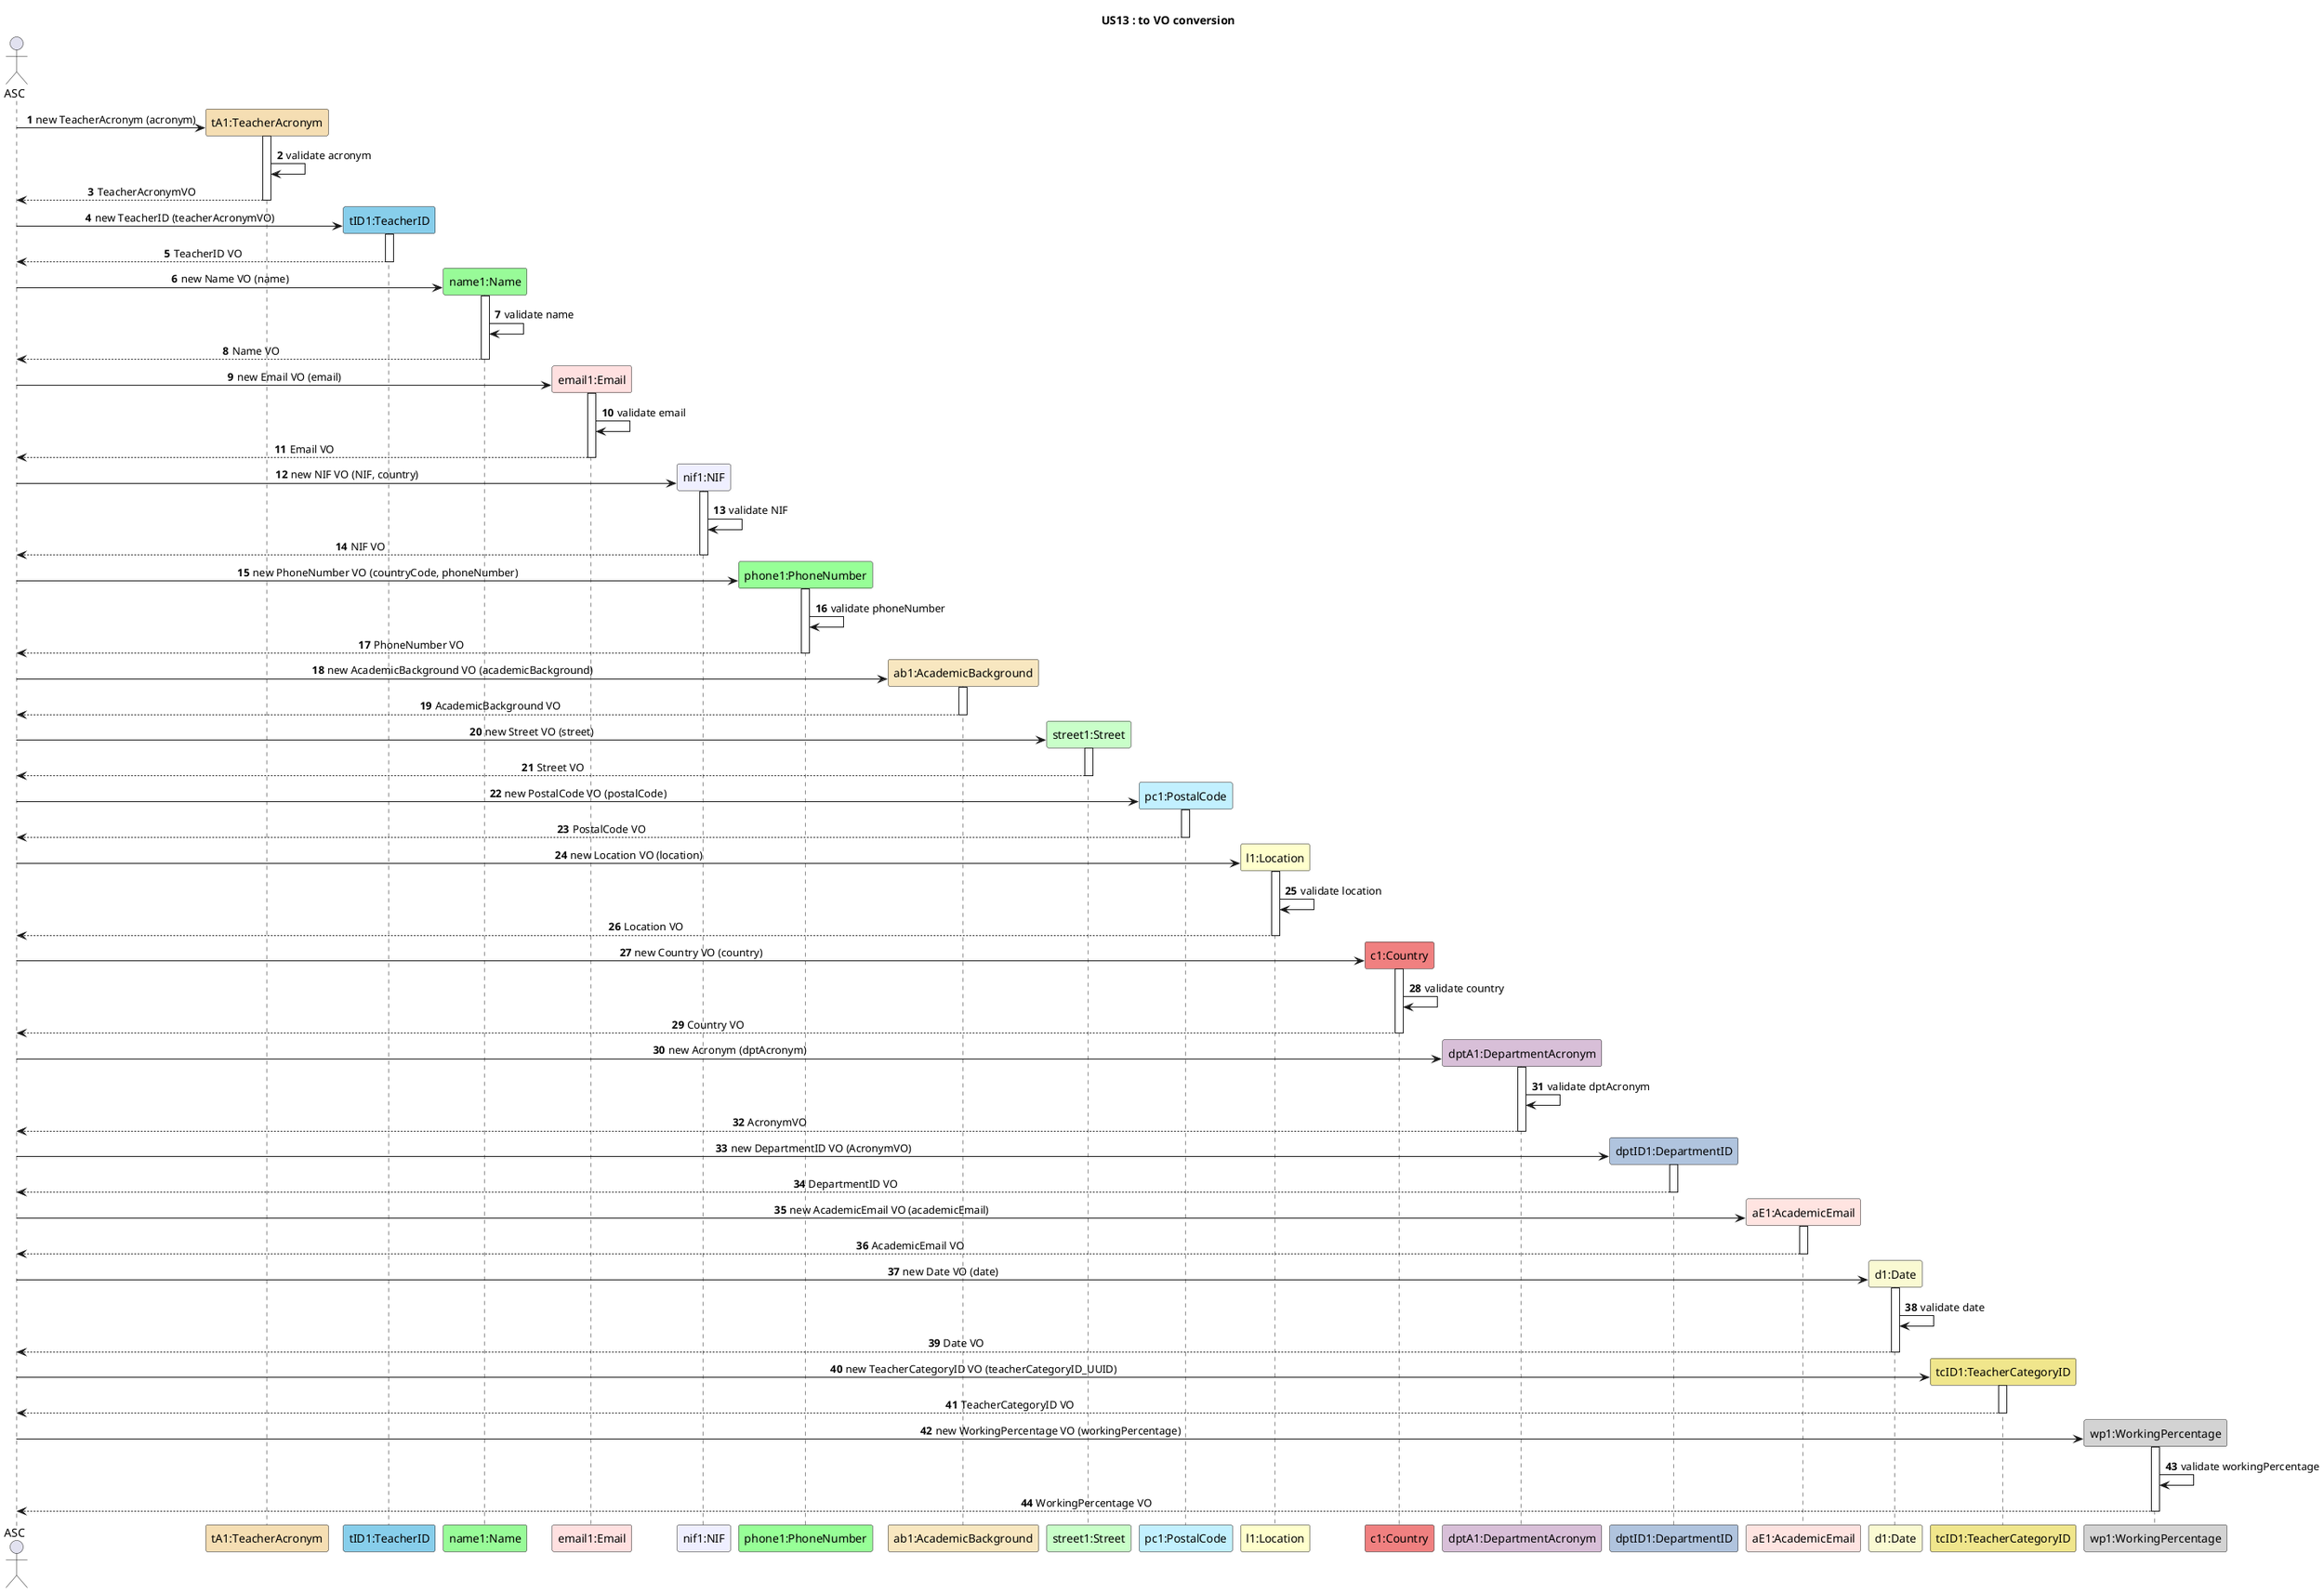 @startuml

title US13 : to VO conversion
skinparam sequenceMessageAlign center
autonumber

actor ASC
participant "tA1:TeacherAcronym" as teacherAcronym #wheat
participant "tID1:TeacherID" as teacherID #skyblue
participant "name1:Name" as name #palegreen
participant "email1:Email" as email #implementation
participant "nif1:NIF" as NIF #motivation
participant "phone1:PhoneNumber" as phoneNumber #physical
participant "ab1:AcademicBackground" as academicBackground #strategy
participant "street1:Street" as street #technology
participant "pc1:PostalCode" as postalCode #application
participant "l1:Location" as location #business
participant "c1:Country" as country #lightcoral
participant "dptA1:DepartmentAcronym" as dptAcronym #thistle
participant "dptID1:DepartmentID" as dptID #lightsteelblue
participant "aE1:AcademicEmail" as academicEmail #mistyrose
participant "d1:Date" as date #lightgoldenrodyellow
participant "tcID1:TeacherCategoryID" as tcID #khaki
participant "wp1:WorkingPercentage" as wp #lightgray


ASC -> teacherAcronym** : new TeacherAcronym (acronym)
activate teacherAcronym
teacherAcronym -> teacherAcronym : validate acronym
teacherAcronym --> ASC : TeacherAcronymVO
deactivate teacherAcronym

ASC -> teacherID** : new TeacherID (teacherAcronymVO)
activate teacherID
teacherID --> ASC : TeacherID VO
deactivate teacherID

ASC -> name** : new Name VO (name)
activate name
name -> name : validate name
name --> ASC : Name VO
deactivate name

ASC -> email** : new Email VO (email)
activate email
email -> email : validate email
email --> ASC : Email VO
deactivate email

ASC -> NIF** : new NIF VO (NIF, country)
activate NIF
NIF -> NIF : validate NIF
NIF --> ASC : NIF VO
deactivate NIF

ASC -> phoneNumber** : new PhoneNumber VO (countryCode, phoneNumber)
activate phoneNumber
phoneNumber -> phoneNumber : validate phoneNumber
phoneNumber --> ASC : PhoneNumber VO
deactivate phoneNumber

ASC -> academicBackground** : new AcademicBackground VO (academicBackground)
activate academicBackground
academicBackground --> ASC : AcademicBackground VO
deactivate academicBackground

ASC -> street** : new Street VO (street)
activate street
street --> ASC : Street VO
deactivate street

ASC -> postalCode** : new PostalCode VO (postalCode)
activate postalCode
postalCode --> ASC : PostalCode VO
deactivate postalCode

ASC -> location** : new Location VO (location)
activate location
location -> location : validate location
location --> ASC : Location VO
deactivate location

ASC -> country** : new Country VO (country)
activate country
country -> country : validate country
country --> ASC : Country VO
deactivate country

ASC -> dptAcronym** : new Acronym (dptAcronym)
activate dptAcronym
dptAcronym -> dptAcronym : validate dptAcronym
dptAcronym --> ASC : AcronymVO
deactivate dptAcronym

ASC -> dptID** : new DepartmentID VO (AcronymVO)
activate dptID
dptID --> ASC : DepartmentID VO
deactivate dptID

ASC -> academicEmail** : new AcademicEmail VO (academicEmail)
activate academicEmail
academicEmail --> ASC : AcademicEmail VO
deactivate academicEmail

ASC -> date** : new Date VO (date)
activate date
date -> date : validate date
date --> ASC : Date VO
deactivate date

ASC -> tcID** : new TeacherCategoryID VO (teacherCategoryID_UUID)
activate tcID
tcID --> ASC : TeacherCategoryID VO
deactivate tcID

ASC -> wp** : new WorkingPercentage VO (workingPercentage)
activate wp
wp -> wp : validate workingPercentage
wp --> ASC : WorkingPercentage VO
deactivate wp

@enduml